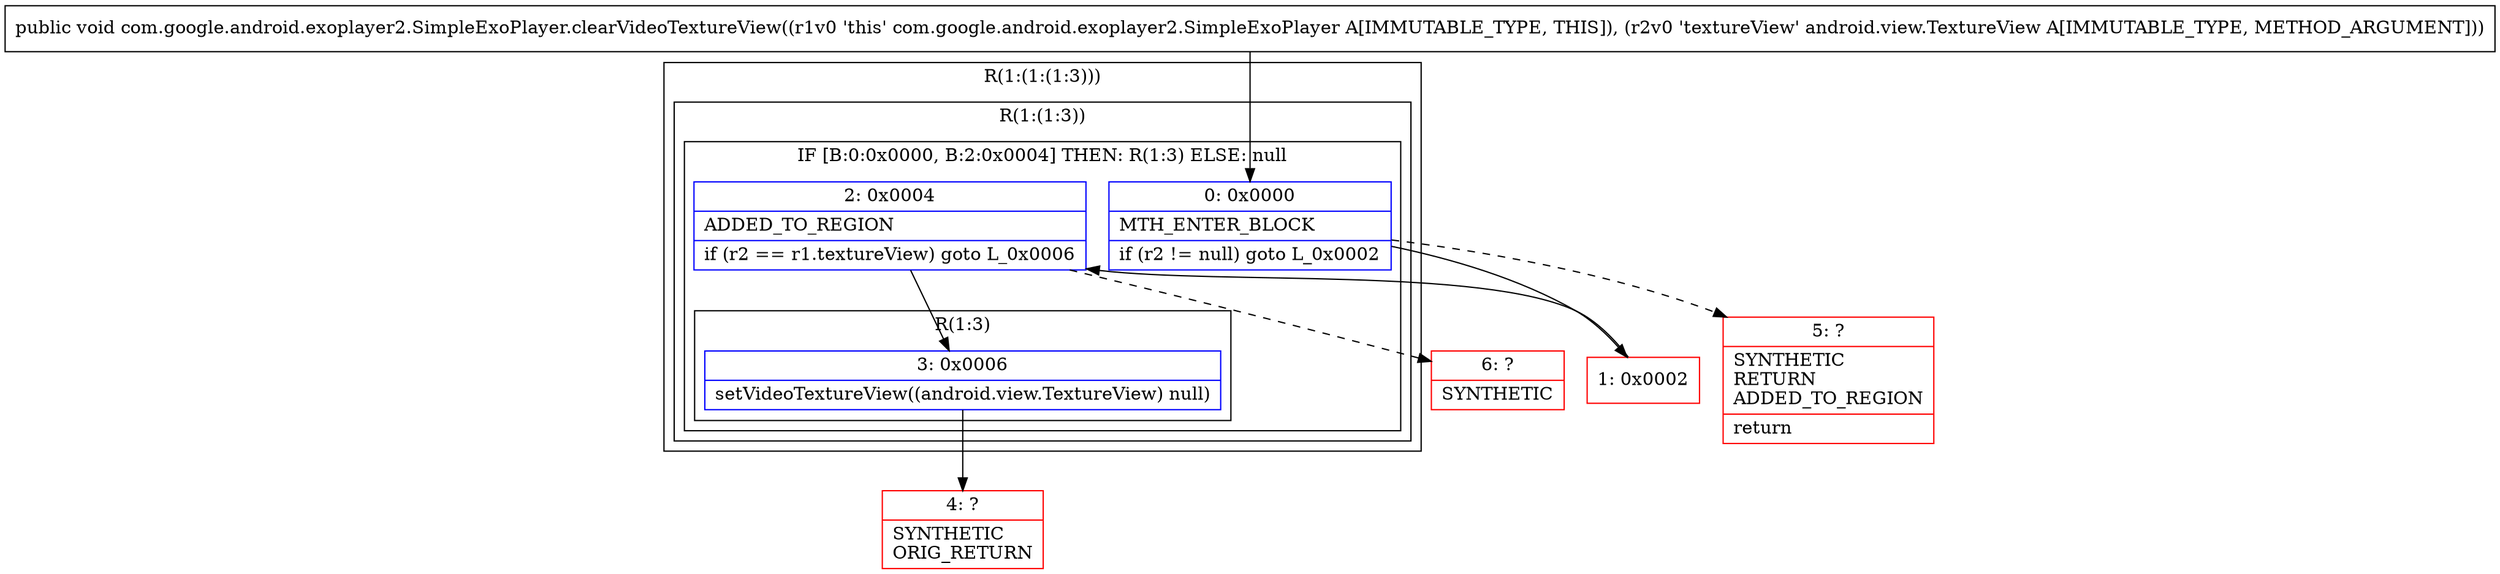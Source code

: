 digraph "CFG forcom.google.android.exoplayer2.SimpleExoPlayer.clearVideoTextureView(Landroid\/view\/TextureView;)V" {
subgraph cluster_Region_247606266 {
label = "R(1:(1:(1:3)))";
node [shape=record,color=blue];
subgraph cluster_Region_1251587518 {
label = "R(1:(1:3))";
node [shape=record,color=blue];
subgraph cluster_IfRegion_1974196629 {
label = "IF [B:0:0x0000, B:2:0x0004] THEN: R(1:3) ELSE: null";
node [shape=record,color=blue];
Node_0 [shape=record,label="{0\:\ 0x0000|MTH_ENTER_BLOCK\l|if (r2 != null) goto L_0x0002\l}"];
Node_2 [shape=record,label="{2\:\ 0x0004|ADDED_TO_REGION\l|if (r2 == r1.textureView) goto L_0x0006\l}"];
subgraph cluster_Region_451126681 {
label = "R(1:3)";
node [shape=record,color=blue];
Node_3 [shape=record,label="{3\:\ 0x0006|setVideoTextureView((android.view.TextureView) null)\l}"];
}
}
}
}
Node_1 [shape=record,color=red,label="{1\:\ 0x0002}"];
Node_4 [shape=record,color=red,label="{4\:\ ?|SYNTHETIC\lORIG_RETURN\l}"];
Node_5 [shape=record,color=red,label="{5\:\ ?|SYNTHETIC\lRETURN\lADDED_TO_REGION\l|return\l}"];
Node_6 [shape=record,color=red,label="{6\:\ ?|SYNTHETIC\l}"];
MethodNode[shape=record,label="{public void com.google.android.exoplayer2.SimpleExoPlayer.clearVideoTextureView((r1v0 'this' com.google.android.exoplayer2.SimpleExoPlayer A[IMMUTABLE_TYPE, THIS]), (r2v0 'textureView' android.view.TextureView A[IMMUTABLE_TYPE, METHOD_ARGUMENT])) }"];
MethodNode -> Node_0;
Node_0 -> Node_1;
Node_0 -> Node_5[style=dashed];
Node_2 -> Node_3;
Node_2 -> Node_6[style=dashed];
Node_3 -> Node_4;
Node_1 -> Node_2;
}

